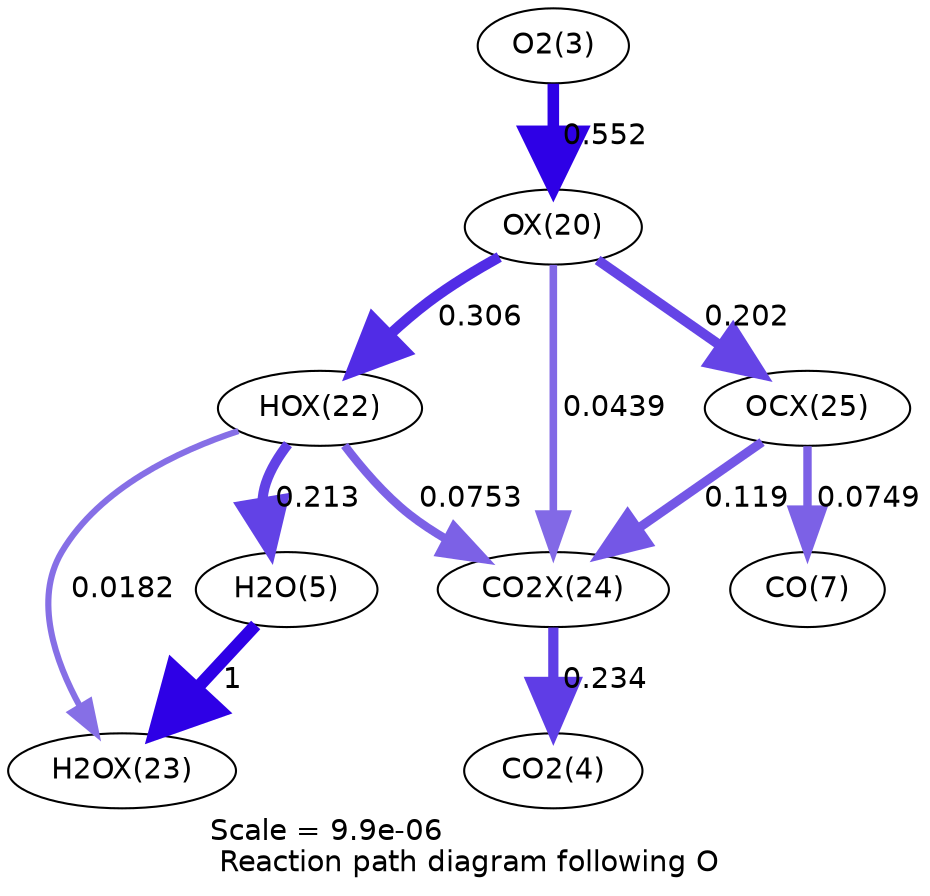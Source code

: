 digraph reaction_paths {
center=1;
s5 -> s23[fontname="Helvetica", penwidth=5.55, arrowsize=2.78, color="0.7, 1.05, 0.9"
, label=" 0.552"];
s23 -> s25[fontname="Helvetica", penwidth=5.11, arrowsize=2.55, color="0.7, 0.806, 0.9"
, label=" 0.306"];
s23 -> s28[fontname="Helvetica", penwidth=4.79, arrowsize=2.4, color="0.7, 0.702, 0.9"
, label=" 0.202"];
s23 -> s27[fontname="Helvetica", penwidth=3.64, arrowsize=1.82, color="0.7, 0.544, 0.9"
, label=" 0.0439"];
s25 -> s7[fontname="Helvetica", penwidth=4.83, arrowsize=2.42, color="0.7, 0.713, 0.9"
, label=" 0.213"];
s25 -> s26[fontname="Helvetica", penwidth=2.97, arrowsize=1.49, color="0.7, 0.518, 0.9"
, label=" 0.0182"];
s25 -> s27[fontname="Helvetica", penwidth=4.05, arrowsize=2.02, color="0.7, 0.575, 0.9"
, label=" 0.0753"];
s7 -> s26[fontname="Helvetica", penwidth=6, arrowsize=3, color="0.7, 1.5, 0.9"
, label=" 1"];
s28 -> s9[fontname="Helvetica", penwidth=4.04, arrowsize=2.02, color="0.7, 0.575, 0.9"
, label=" 0.0749"];
s28 -> s27[fontname="Helvetica", penwidth=4.39, arrowsize=2.2, color="0.7, 0.619, 0.9"
, label=" 0.119"];
s27 -> s6[fontname="Helvetica", penwidth=4.9, arrowsize=2.45, color="0.7, 0.734, 0.9"
, label=" 0.234"];
s5 [ fontname="Helvetica", label="O2(3)"];
s6 [ fontname="Helvetica", label="CO2(4)"];
s7 [ fontname="Helvetica", label="H2O(5)"];
s9 [ fontname="Helvetica", label="CO(7)"];
s23 [ fontname="Helvetica", label="OX(20)"];
s25 [ fontname="Helvetica", label="HOX(22)"];
s26 [ fontname="Helvetica", label="H2OX(23)"];
s27 [ fontname="Helvetica", label="CO2X(24)"];
s28 [ fontname="Helvetica", label="OCX(25)"];
 label = "Scale = 9.9e-06\l Reaction path diagram following O";
 fontname = "Helvetica";
}
